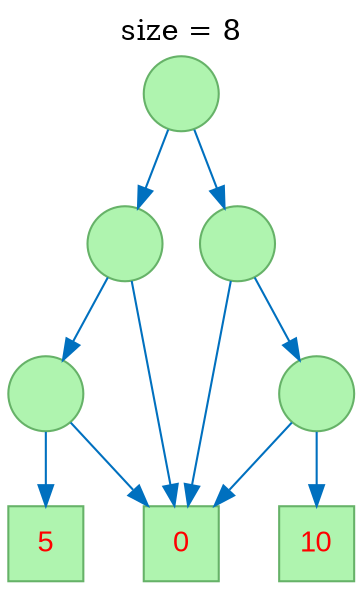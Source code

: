 digraph "sv-6-10" {
labelloc="t"label="size = 8"node [fontname="Arial", fontcolor=red, shape=circle, style=filled, color="#66B268", fillcolor="#AFF4AF" ];
edge [color = "#0070BF"];
122883338 [label=""];
122883338 -> 666641942;
666641942 [label=""];
666641942 -> 960604060;
960604060 [label=""];
960604060 -> 2129789493;
2129789493 [label="0" , shape=square];
960604060 -> 1349393271;
1349393271 [label="5" , shape=square];
666641942 -> 2129789493;
2129789493 [label="0" , shape=square];
122883338 -> 1338668845;
1338668845 [label=""];
1338668845 -> 2129789493;
2129789493 [label="0" , shape=square];
1338668845 -> 159413332;
159413332 [label=""];
159413332 -> 1028214719;
1028214719 [label="10" , shape=square];
159413332 -> 2129789493;
2129789493 [label="0" , shape=square];
}
